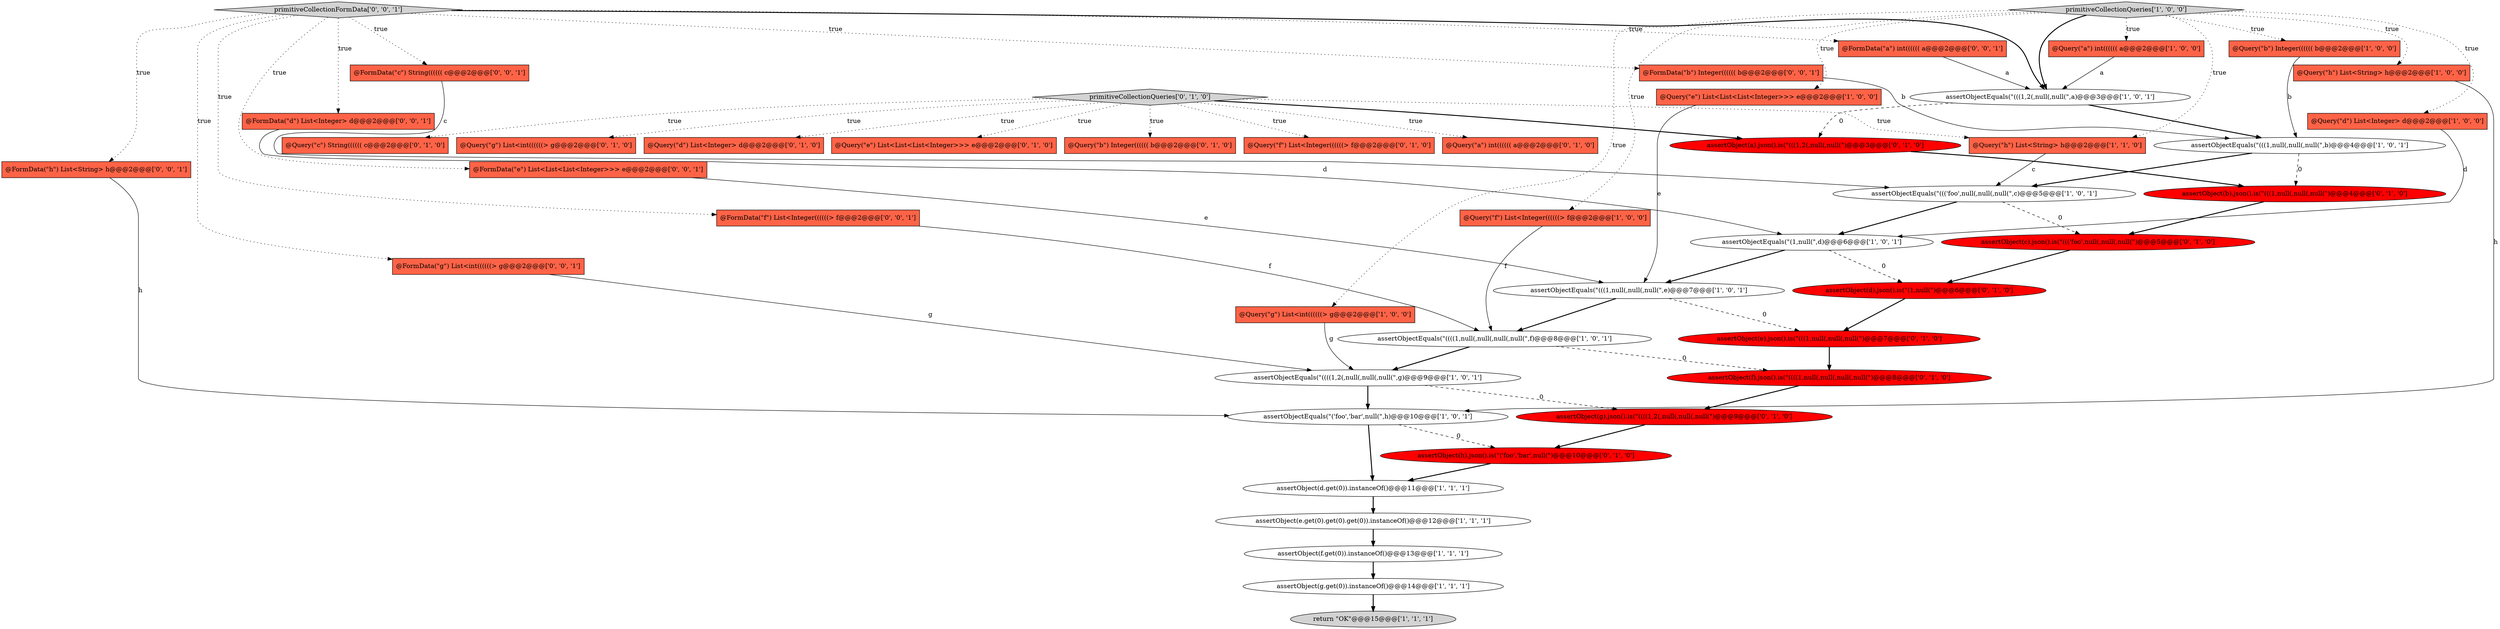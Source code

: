 digraph {
9 [style = filled, label = "assertObjectEquals(\"(((1,null(,null(,null(\",b)@@@4@@@['1', '0', '1']", fillcolor = white, shape = ellipse image = "AAA0AAABBB1BBB"];
3 [style = filled, label = "assertObjectEquals(\"((('foo',null(,null(,null(\",c)@@@5@@@['1', '0', '1']", fillcolor = white, shape = ellipse image = "AAA0AAABBB1BBB"];
17 [style = filled, label = "@Query(\"h\") List<String> h@@@2@@@['1', '0', '0']", fillcolor = tomato, shape = box image = "AAA0AAABBB1BBB"];
32 [style = filled, label = "@Query(\"e\") List<List<List<Integer>>> e@@@2@@@['0', '1', '0']", fillcolor = tomato, shape = box image = "AAA0AAABBB2BBB"];
25 [style = filled, label = "@Query(\"b\") Integer(((((( b@@@2@@@['0', '1', '0']", fillcolor = tomato, shape = box image = "AAA0AAABBB2BBB"];
20 [style = filled, label = "return \"OK\"@@@15@@@['1', '1', '1']", fillcolor = lightgray, shape = ellipse image = "AAA0AAABBB1BBB"];
28 [style = filled, label = "assertObject(b).json().is(\"(((1,null(,null(,null(\")@@@4@@@['0', '1', '0']", fillcolor = red, shape = ellipse image = "AAA1AAABBB2BBB"];
19 [style = filled, label = "assertObjectEquals(\"((((1,null(,null(,null(,null(\",f)@@@8@@@['1', '0', '1']", fillcolor = white, shape = ellipse image = "AAA0AAABBB1BBB"];
5 [style = filled, label = "assertObjectEquals(\"(((1,null(,null(,null(\",e)@@@7@@@['1', '0', '1']", fillcolor = white, shape = ellipse image = "AAA0AAABBB1BBB"];
43 [style = filled, label = "@FormData(\"h\") List<String> h@@@2@@@['0', '0', '1']", fillcolor = tomato, shape = box image = "AAA0AAABBB3BBB"];
37 [style = filled, label = "@Query(\"f\") List<Integer((((((> f@@@2@@@['0', '1', '0']", fillcolor = tomato, shape = box image = "AAA0AAABBB2BBB"];
29 [style = filled, label = "@Query(\"a\") int(((((( a@@@2@@@['0', '1', '0']", fillcolor = tomato, shape = box image = "AAA0AAABBB2BBB"];
24 [style = filled, label = "assertObject(h).json().is(\"('foo','bar',null(\")@@@10@@@['0', '1', '0']", fillcolor = red, shape = ellipse image = "AAA1AAABBB2BBB"];
22 [style = filled, label = "assertObject(e).json().is(\"(((1,null(,null(,null(\")@@@7@@@['0', '1', '0']", fillcolor = red, shape = ellipse image = "AAA1AAABBB2BBB"];
26 [style = filled, label = "assertObject(a).json().is(\"(((1,2(,null(,null(\")@@@3@@@['0', '1', '0']", fillcolor = red, shape = ellipse image = "AAA1AAABBB2BBB"];
12 [style = filled, label = "assertObjectEquals(\"(1,null(\",d)@@@6@@@['1', '0', '1']", fillcolor = white, shape = ellipse image = "AAA0AAABBB1BBB"];
15 [style = filled, label = "@Query(\"d\") List<Integer> d@@@2@@@['1', '0', '0']", fillcolor = tomato, shape = box image = "AAA0AAABBB1BBB"];
36 [style = filled, label = "assertObject(g).json().is(\"((((1,2(,null(,null(,null(\")@@@9@@@['0', '1', '0']", fillcolor = red, shape = ellipse image = "AAA1AAABBB2BBB"];
44 [style = filled, label = "primitiveCollectionFormData['0', '0', '1']", fillcolor = lightgray, shape = diamond image = "AAA0AAABBB3BBB"];
18 [style = filled, label = "@Query(\"h\") List<String> h@@@2@@@['1', '1', '0']", fillcolor = tomato, shape = box image = "AAA0AAABBB1BBB"];
42 [style = filled, label = "@FormData(\"c\") String(((((( c@@@2@@@['0', '0', '1']", fillcolor = tomato, shape = box image = "AAA0AAABBB3BBB"];
39 [style = filled, label = "@FormData(\"a\") int(((((( a@@@2@@@['0', '0', '1']", fillcolor = tomato, shape = box image = "AAA0AAABBB3BBB"];
31 [style = filled, label = "@Query(\"c\") String(((((( c@@@2@@@['0', '1', '0']", fillcolor = tomato, shape = box image = "AAA0AAABBB2BBB"];
0 [style = filled, label = "@Query(\"f\") List<Integer((((((> f@@@2@@@['1', '0', '0']", fillcolor = tomato, shape = box image = "AAA0AAABBB1BBB"];
40 [style = filled, label = "@FormData(\"d\") List<Integer> d@@@2@@@['0', '0', '1']", fillcolor = tomato, shape = box image = "AAA0AAABBB3BBB"];
38 [style = filled, label = "@FormData(\"b\") Integer(((((( b@@@2@@@['0', '0', '1']", fillcolor = tomato, shape = box image = "AAA0AAABBB3BBB"];
33 [style = filled, label = "@Query(\"g\") List<int((((((> g@@@2@@@['0', '1', '0']", fillcolor = tomato, shape = box image = "AAA0AAABBB2BBB"];
34 [style = filled, label = "assertObject(f).json().is(\"((((1,null(,null(,null(,null(\")@@@8@@@['0', '1', '0']", fillcolor = red, shape = ellipse image = "AAA1AAABBB2BBB"];
11 [style = filled, label = "@Query(\"e\") List<List<List<Integer>>> e@@@2@@@['1', '0', '0']", fillcolor = tomato, shape = box image = "AAA0AAABBB1BBB"];
45 [style = filled, label = "@FormData(\"f\") List<Integer((((((> f@@@2@@@['0', '0', '1']", fillcolor = tomato, shape = box image = "AAA0AAABBB3BBB"];
4 [style = filled, label = "assertObject(f.get(0)).instanceOf()@@@13@@@['1', '1', '1']", fillcolor = white, shape = ellipse image = "AAA0AAABBB1BBB"];
2 [style = filled, label = "assertObjectEquals(\"(((1,2(,null(,null(\",a)@@@3@@@['1', '0', '1']", fillcolor = white, shape = ellipse image = "AAA0AAABBB1BBB"];
6 [style = filled, label = "primitiveCollectionQueries['1', '0', '0']", fillcolor = lightgray, shape = diamond image = "AAA0AAABBB1BBB"];
10 [style = filled, label = "assertObject(g.get(0)).instanceOf()@@@14@@@['1', '1', '1']", fillcolor = white, shape = ellipse image = "AAA0AAABBB1BBB"];
7 [style = filled, label = "@Query(\"a\") int(((((( a@@@2@@@['1', '0', '0']", fillcolor = tomato, shape = box image = "AAA0AAABBB1BBB"];
21 [style = filled, label = "assertObject(e.get(0).get(0).get(0)).instanceOf()@@@12@@@['1', '1', '1']", fillcolor = white, shape = ellipse image = "AAA0AAABBB1BBB"];
23 [style = filled, label = "primitiveCollectionQueries['0', '1', '0']", fillcolor = lightgray, shape = diamond image = "AAA0AAABBB2BBB"];
27 [style = filled, label = "assertObject(d).json().is(\"(1,null(\")@@@6@@@['0', '1', '0']", fillcolor = red, shape = ellipse image = "AAA1AAABBB2BBB"];
16 [style = filled, label = "assertObjectEquals(\"('foo','bar',null(\",h)@@@10@@@['1', '0', '1']", fillcolor = white, shape = ellipse image = "AAA0AAABBB1BBB"];
30 [style = filled, label = "@Query(\"d\") List<Integer> d@@@2@@@['0', '1', '0']", fillcolor = tomato, shape = box image = "AAA0AAABBB2BBB"];
1 [style = filled, label = "@Query(\"g\") List<int((((((> g@@@2@@@['1', '0', '0']", fillcolor = tomato, shape = box image = "AAA0AAABBB1BBB"];
41 [style = filled, label = "@FormData(\"g\") List<int((((((> g@@@2@@@['0', '0', '1']", fillcolor = tomato, shape = box image = "AAA0AAABBB3BBB"];
35 [style = filled, label = "assertObject(c).json().is(\"((('foo',null(,null(,null(\")@@@5@@@['0', '1', '0']", fillcolor = red, shape = ellipse image = "AAA1AAABBB2BBB"];
46 [style = filled, label = "@FormData(\"e\") List<List<List<Integer>>> e@@@2@@@['0', '0', '1']", fillcolor = tomato, shape = box image = "AAA0AAABBB3BBB"];
8 [style = filled, label = "@Query(\"b\") Integer(((((( b@@@2@@@['1', '0', '0']", fillcolor = tomato, shape = box image = "AAA0AAABBB1BBB"];
13 [style = filled, label = "assertObjectEquals(\"((((1,2(,null(,null(,null(\",g)@@@9@@@['1', '0', '1']", fillcolor = white, shape = ellipse image = "AAA0AAABBB1BBB"];
14 [style = filled, label = "assertObject(d.get(0)).instanceOf()@@@11@@@['1', '1', '1']", fillcolor = white, shape = ellipse image = "AAA0AAABBB1BBB"];
4->10 [style = bold, label=""];
44->2 [style = bold, label=""];
35->27 [style = bold, label=""];
11->5 [style = solid, label="e"];
10->20 [style = bold, label=""];
3->35 [style = dashed, label="0"];
12->5 [style = bold, label=""];
13->36 [style = dashed, label="0"];
44->43 [style = dotted, label="true"];
16->24 [style = dashed, label="0"];
44->46 [style = dotted, label="true"];
9->28 [style = dashed, label="0"];
6->1 [style = dotted, label="true"];
39->2 [style = solid, label="a"];
23->26 [style = bold, label=""];
44->39 [style = dotted, label="true"];
42->3 [style = solid, label="c"];
23->30 [style = dotted, label="true"];
40->12 [style = solid, label="d"];
41->13 [style = solid, label="g"];
2->9 [style = bold, label=""];
3->12 [style = bold, label=""];
15->12 [style = solid, label="d"];
27->22 [style = bold, label=""];
13->16 [style = bold, label=""];
6->17 [style = dotted, label="true"];
24->14 [style = bold, label=""];
46->5 [style = solid, label="e"];
38->9 [style = solid, label="b"];
6->2 [style = bold, label=""];
23->32 [style = dotted, label="true"];
7->2 [style = solid, label="a"];
5->19 [style = bold, label=""];
23->37 [style = dotted, label="true"];
44->41 [style = dotted, label="true"];
45->19 [style = solid, label="f"];
28->35 [style = bold, label=""];
19->34 [style = dashed, label="0"];
36->24 [style = bold, label=""];
6->18 [style = dotted, label="true"];
19->13 [style = bold, label=""];
23->18 [style = dotted, label="true"];
44->42 [style = dotted, label="true"];
6->8 [style = dotted, label="true"];
43->16 [style = solid, label="h"];
44->38 [style = dotted, label="true"];
22->34 [style = bold, label=""];
34->36 [style = bold, label=""];
44->40 [style = dotted, label="true"];
44->45 [style = dotted, label="true"];
12->27 [style = dashed, label="0"];
6->7 [style = dotted, label="true"];
1->13 [style = solid, label="g"];
9->3 [style = bold, label=""];
8->9 [style = solid, label="b"];
16->14 [style = bold, label=""];
26->28 [style = bold, label=""];
6->11 [style = dotted, label="true"];
17->16 [style = solid, label="h"];
6->0 [style = dotted, label="true"];
18->3 [style = solid, label="c"];
23->29 [style = dotted, label="true"];
23->33 [style = dotted, label="true"];
2->26 [style = dashed, label="0"];
23->31 [style = dotted, label="true"];
23->25 [style = dotted, label="true"];
14->21 [style = bold, label=""];
0->19 [style = solid, label="f"];
21->4 [style = bold, label=""];
6->15 [style = dotted, label="true"];
5->22 [style = dashed, label="0"];
}
